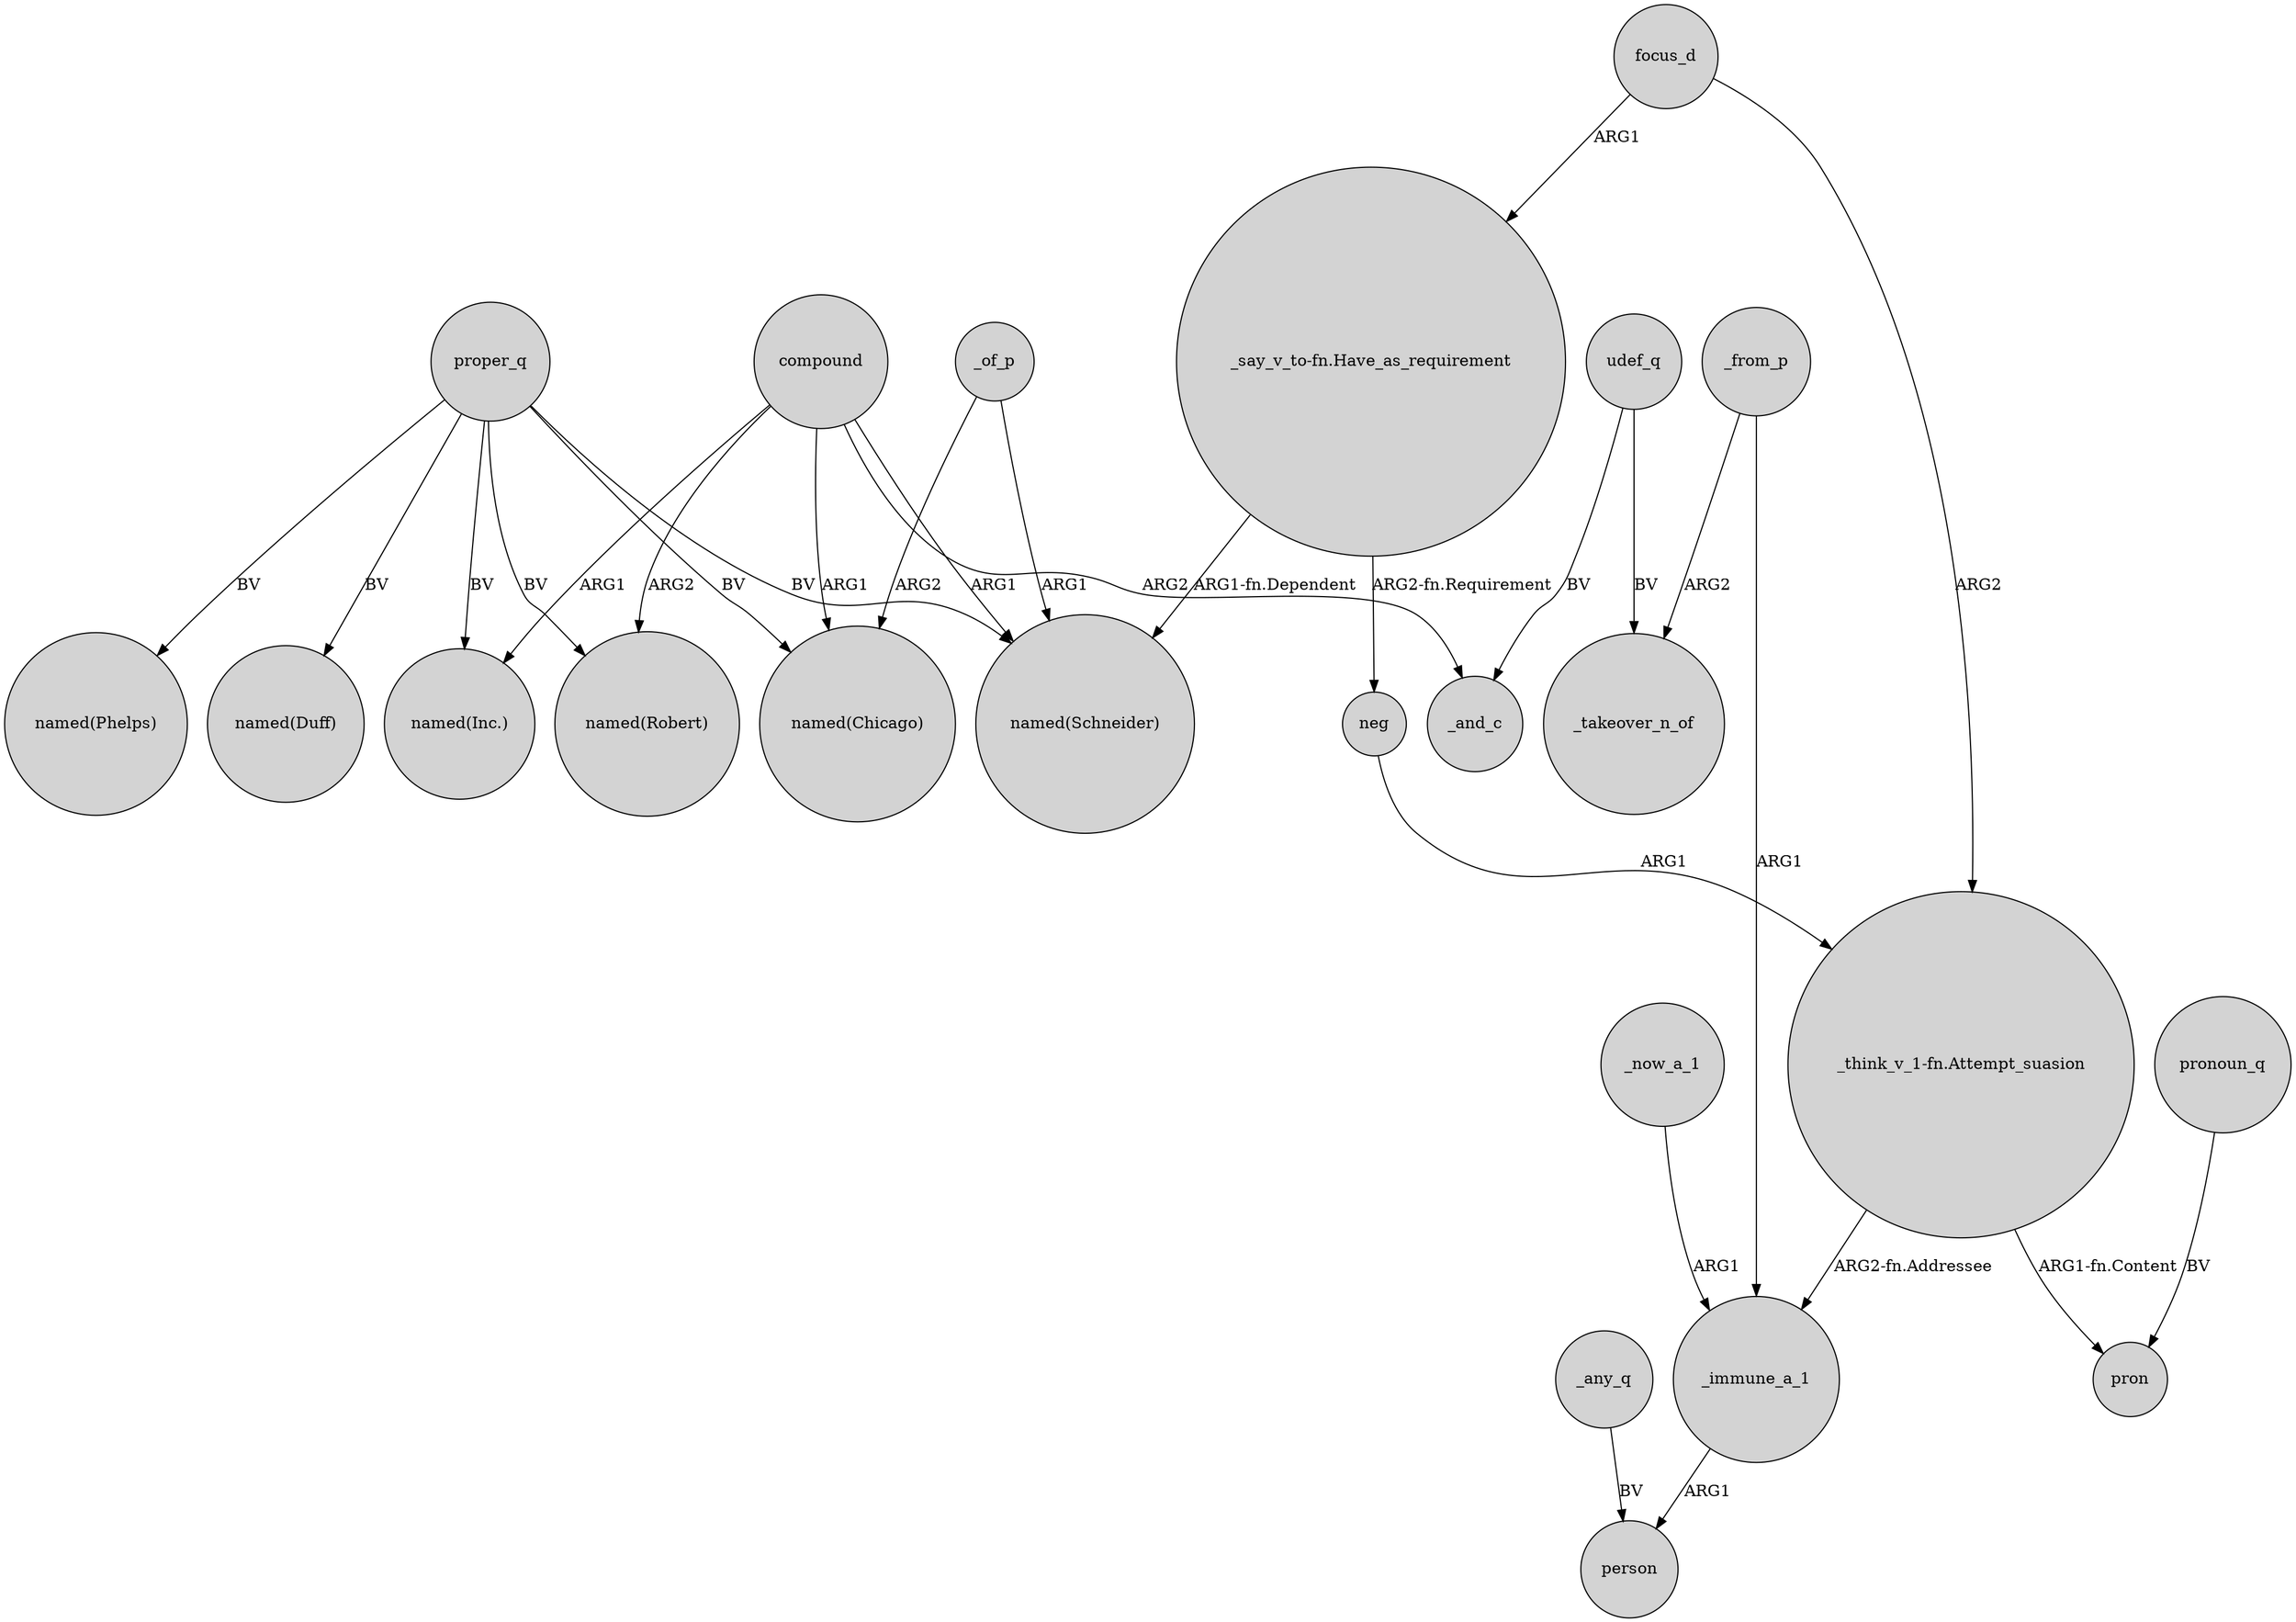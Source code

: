 digraph {
	node [shape=circle style=filled]
	_of_p -> "named(Chicago)" [label=ARG2]
	focus_d -> "_think_v_1-fn.Attempt_suasion" [label=ARG2]
	focus_d -> "_say_v_to-fn.Have_as_requirement" [label=ARG1]
	_any_q -> person [label=BV]
	proper_q -> "named(Phelps)" [label=BV]
	compound -> "named(Schneider)" [label=ARG1]
	udef_q -> _and_c [label=BV]
	"_think_v_1-fn.Attempt_suasion" -> _immune_a_1 [label="ARG2-fn.Addressee"]
	compound -> _and_c [label=ARG2]
	proper_q -> "named(Inc.)" [label=BV]
	pronoun_q -> pron [label=BV]
	udef_q -> _takeover_n_of [label=BV]
	"_say_v_to-fn.Have_as_requirement" -> "named(Schneider)" [label="ARG1-fn.Dependent"]
	compound -> "named(Robert)" [label=ARG2]
	"_think_v_1-fn.Attempt_suasion" -> pron [label="ARG1-fn.Content"]
	_of_p -> "named(Schneider)" [label=ARG1]
	proper_q -> "named(Chicago)" [label=BV]
	_now_a_1 -> _immune_a_1 [label=ARG1]
	compound -> "named(Chicago)" [label=ARG1]
	proper_q -> "named(Duff)" [label=BV]
	proper_q -> "named(Robert)" [label=BV]
	"_say_v_to-fn.Have_as_requirement" -> neg [label="ARG2-fn.Requirement"]
	compound -> "named(Inc.)" [label=ARG1]
	neg -> "_think_v_1-fn.Attempt_suasion" [label=ARG1]
	_from_p -> _takeover_n_of [label=ARG2]
	_immune_a_1 -> person [label=ARG1]
	_from_p -> _immune_a_1 [label=ARG1]
	proper_q -> "named(Schneider)" [label=BV]
}
